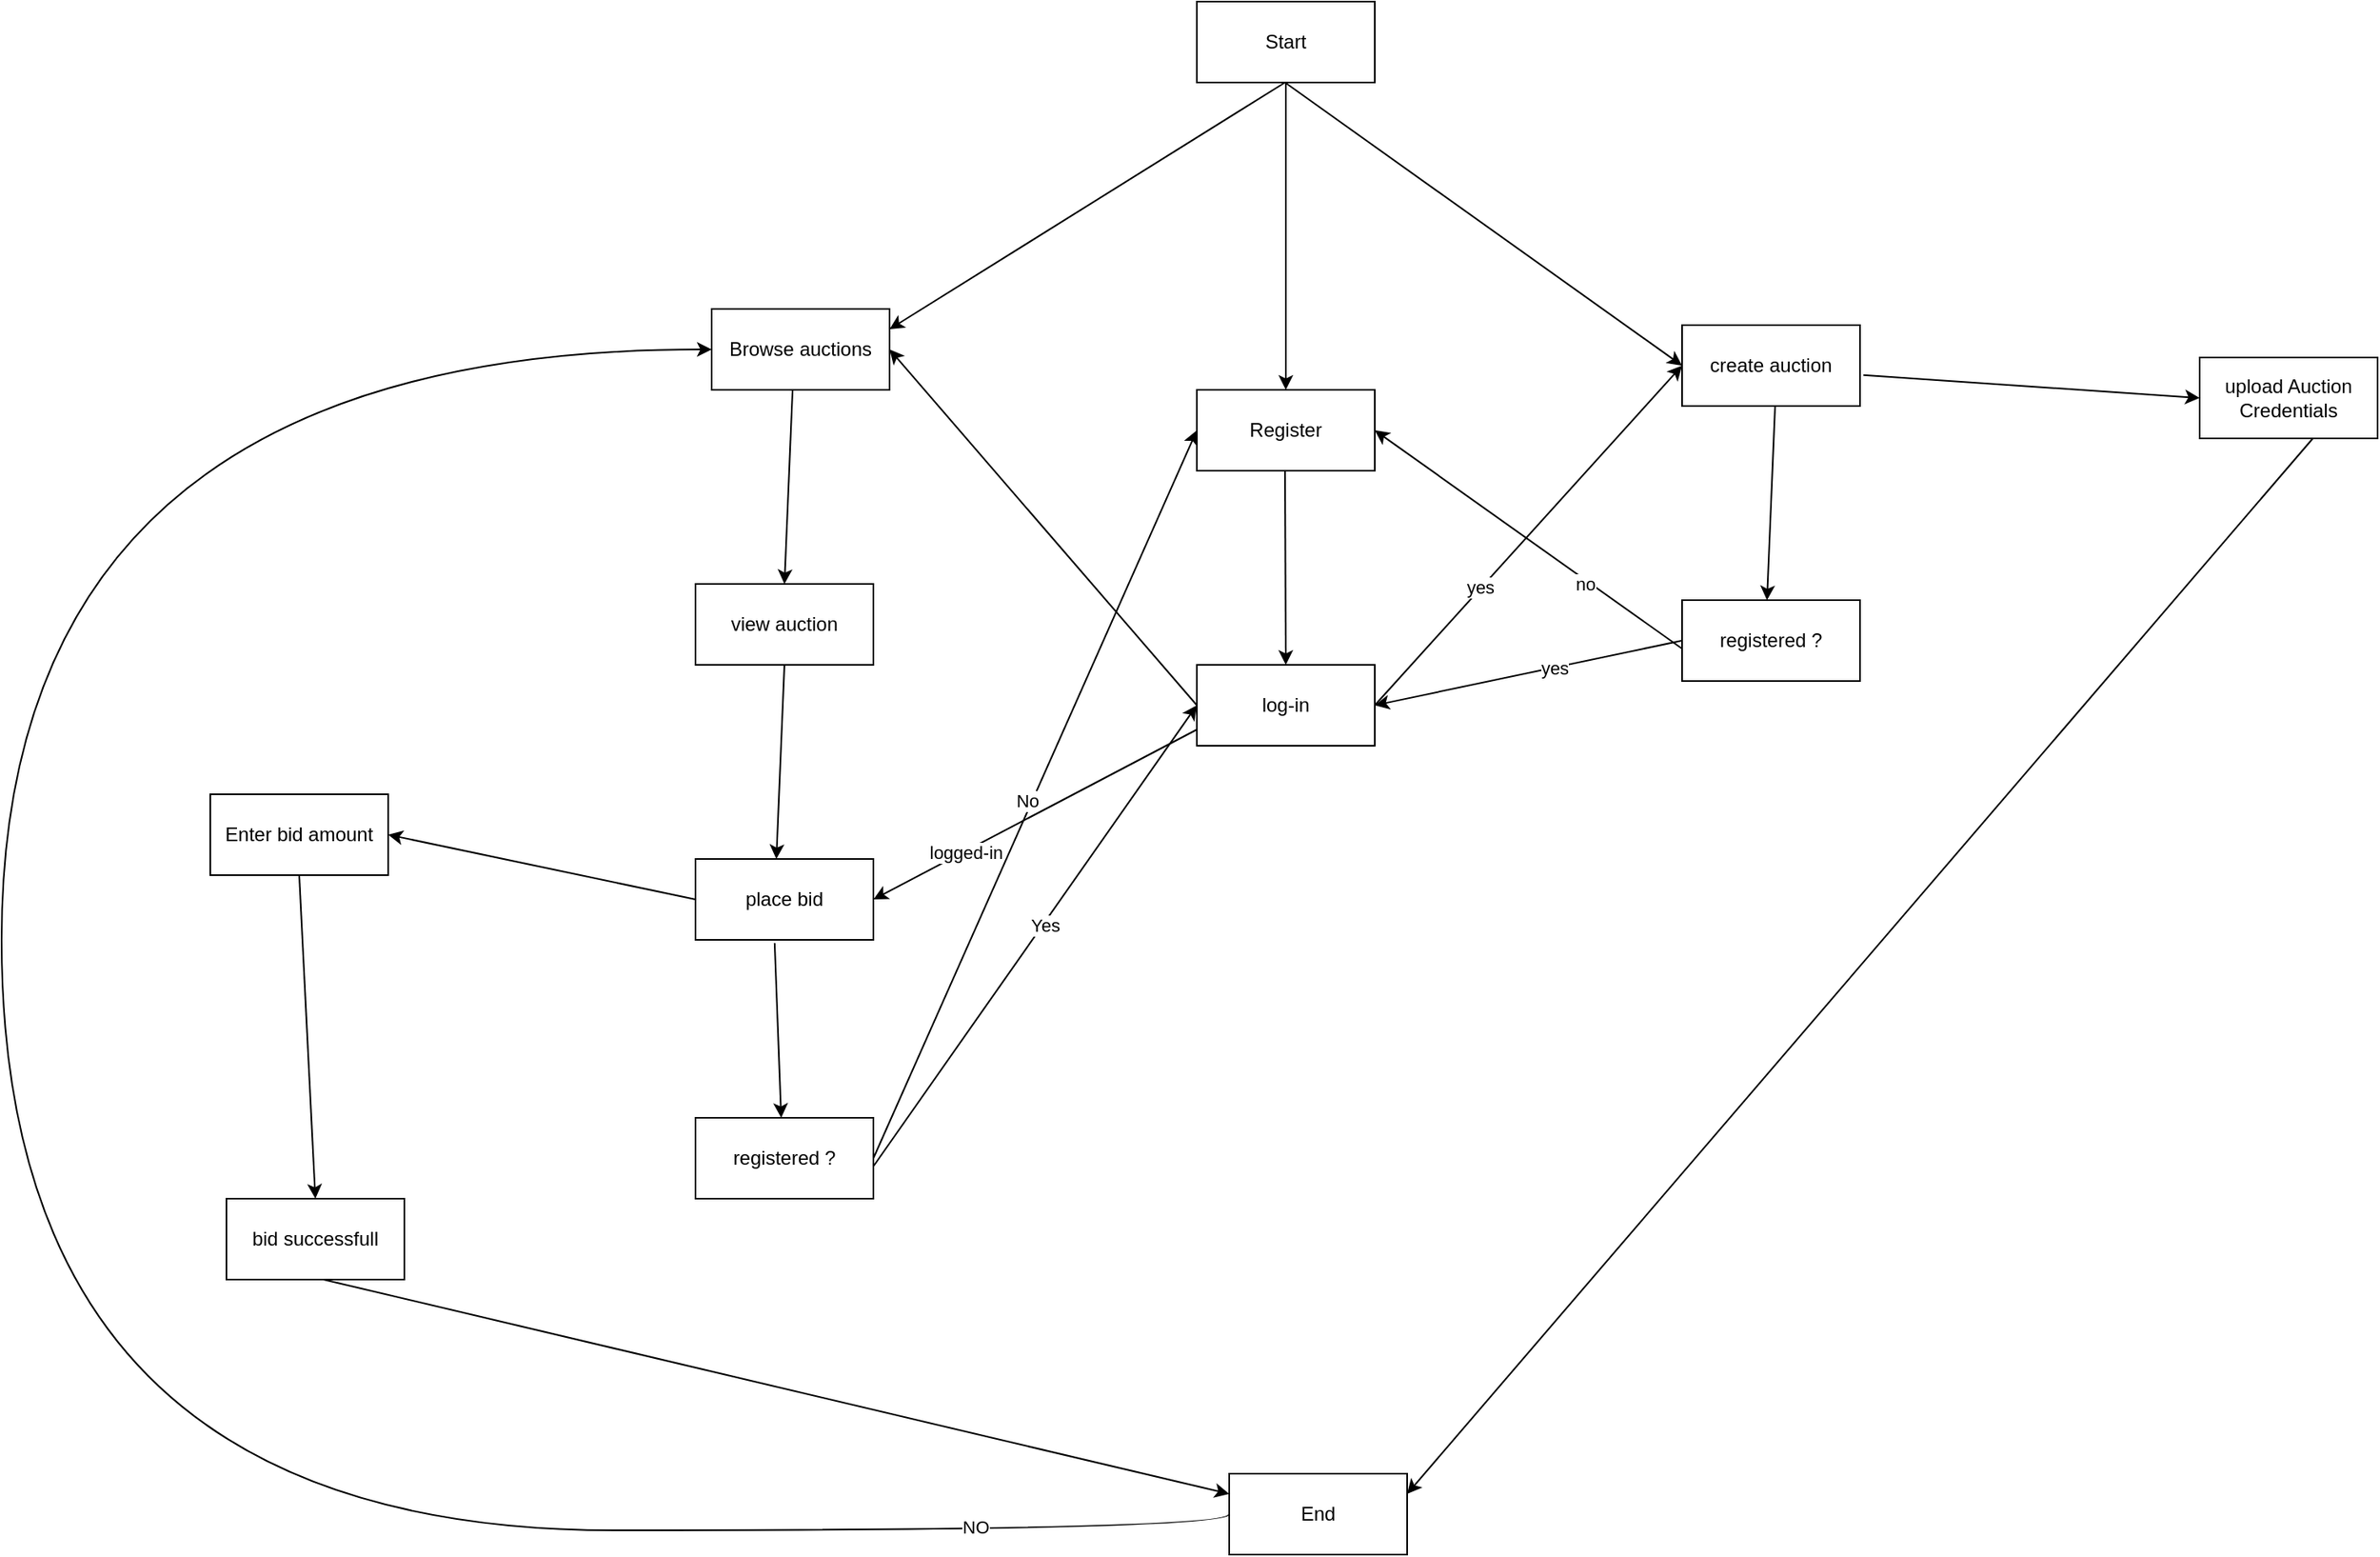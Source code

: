 <mxfile version="25.0.2">
  <diagram name="Page-1" id="JVV8FvGdfJ92K8hXjxLb">
    <mxGraphModel dx="2097" dy="727" grid="1" gridSize="10" guides="1" tooltips="1" connect="1" arrows="1" fold="1" page="1" pageScale="1" pageWidth="850" pageHeight="1100" math="0" shadow="0">
      <root>
        <mxCell id="0" />
        <mxCell id="1" parent="0" />
        <mxCell id="XJgKwLNg900iP1AXMuJT-2" value="Start" style="html=1;whiteSpace=wrap;" vertex="1" parent="1">
          <mxGeometry x="390" y="10" width="110" height="50" as="geometry" />
        </mxCell>
        <mxCell id="XJgKwLNg900iP1AXMuJT-3" value="registered ?" style="html=1;whiteSpace=wrap;" vertex="1" parent="1">
          <mxGeometry x="690" y="380" width="110" height="50" as="geometry" />
        </mxCell>
        <mxCell id="XJgKwLNg900iP1AXMuJT-4" value="Browse auctions" style="html=1;whiteSpace=wrap;" vertex="1" parent="1">
          <mxGeometry x="90" y="200" width="110" height="50" as="geometry" />
        </mxCell>
        <mxCell id="XJgKwLNg900iP1AXMuJT-5" value="create auction" style="html=1;whiteSpace=wrap;" vertex="1" parent="1">
          <mxGeometry x="690" y="210" width="110" height="50" as="geometry" />
        </mxCell>
        <mxCell id="XJgKwLNg900iP1AXMuJT-6" value="place bid" style="html=1;whiteSpace=wrap;" vertex="1" parent="1">
          <mxGeometry x="80" y="540" width="110" height="50" as="geometry" />
        </mxCell>
        <mxCell id="XJgKwLNg900iP1AXMuJT-7" value="log-in" style="html=1;whiteSpace=wrap;" vertex="1" parent="1">
          <mxGeometry x="390" y="420" width="110" height="50" as="geometry" />
        </mxCell>
        <mxCell id="XJgKwLNg900iP1AXMuJT-8" value="Register" style="html=1;whiteSpace=wrap;" vertex="1" parent="1">
          <mxGeometry x="390" y="250" width="110" height="50" as="geometry" />
        </mxCell>
        <mxCell id="XJgKwLNg900iP1AXMuJT-9" value="upload Auction Credentials" style="html=1;whiteSpace=wrap;" vertex="1" parent="1">
          <mxGeometry x="1010" y="230" width="110" height="50" as="geometry" />
        </mxCell>
        <mxCell id="XJgKwLNg900iP1AXMuJT-10" value="registered ?" style="html=1;whiteSpace=wrap;" vertex="1" parent="1">
          <mxGeometry x="80" y="700" width="110" height="50" as="geometry" />
        </mxCell>
        <mxCell id="XJgKwLNg900iP1AXMuJT-12" value="Enter bid amount" style="html=1;whiteSpace=wrap;" vertex="1" parent="1">
          <mxGeometry x="-220" y="500" width="110" height="50" as="geometry" />
        </mxCell>
        <mxCell id="XJgKwLNg900iP1AXMuJT-13" value="bid successfull" style="html=1;whiteSpace=wrap;" vertex="1" parent="1">
          <mxGeometry x="-210" y="750" width="110" height="50" as="geometry" />
        </mxCell>
        <mxCell id="XJgKwLNg900iP1AXMuJT-14" value="view auction" style="html=1;whiteSpace=wrap;" vertex="1" parent="1">
          <mxGeometry x="80" y="370" width="110" height="50" as="geometry" />
        </mxCell>
        <mxCell id="XJgKwLNg900iP1AXMuJT-15" value="End" style="html=1;whiteSpace=wrap;" vertex="1" parent="1">
          <mxGeometry x="410" y="920" width="110" height="50" as="geometry" />
        </mxCell>
        <mxCell id="XJgKwLNg900iP1AXMuJT-16" value="" style="endArrow=classic;html=1;rounded=0;exitX=0.5;exitY=1;exitDx=0;exitDy=0;entryX=0.5;entryY=0;entryDx=0;entryDy=0;" edge="1" parent="1" source="XJgKwLNg900iP1AXMuJT-2" target="XJgKwLNg900iP1AXMuJT-8">
          <mxGeometry width="50" height="50" relative="1" as="geometry">
            <mxPoint x="450" y="190" as="sourcePoint" />
            <mxPoint x="500" y="140" as="targetPoint" />
          </mxGeometry>
        </mxCell>
        <mxCell id="XJgKwLNg900iP1AXMuJT-17" value="" style="endArrow=classic;html=1;rounded=0;exitX=1;exitY=0.5;exitDx=0;exitDy=0;entryX=0;entryY=0.5;entryDx=0;entryDy=0;" edge="1" parent="1" source="XJgKwLNg900iP1AXMuJT-7" target="XJgKwLNg900iP1AXMuJT-5">
          <mxGeometry width="50" height="50" relative="1" as="geometry">
            <mxPoint x="570" y="300" as="sourcePoint" />
            <mxPoint x="570" y="490" as="targetPoint" />
          </mxGeometry>
        </mxCell>
        <mxCell id="XJgKwLNg900iP1AXMuJT-28" value="yes" style="edgeLabel;html=1;align=center;verticalAlign=middle;resizable=0;points=[];" vertex="1" connectable="0" parent="XJgKwLNg900iP1AXMuJT-17">
          <mxGeometry x="-0.31" y="1" relative="1" as="geometry">
            <mxPoint as="offset" />
          </mxGeometry>
        </mxCell>
        <mxCell id="XJgKwLNg900iP1AXMuJT-18" value="" style="endArrow=classic;html=1;rounded=0;exitX=0;exitY=0.5;exitDx=0;exitDy=0;entryX=1;entryY=0.5;entryDx=0;entryDy=0;" edge="1" parent="1" source="XJgKwLNg900iP1AXMuJT-7" target="XJgKwLNg900iP1AXMuJT-4">
          <mxGeometry width="50" height="50" relative="1" as="geometry">
            <mxPoint x="220" y="370" as="sourcePoint" />
            <mxPoint x="410" y="330" as="targetPoint" />
          </mxGeometry>
        </mxCell>
        <mxCell id="XJgKwLNg900iP1AXMuJT-19" value="" style="endArrow=classic;html=1;rounded=0;exitX=0.455;exitY=1;exitDx=0;exitDy=0;entryX=0.5;entryY=0;entryDx=0;entryDy=0;exitPerimeter=0;" edge="1" parent="1" source="XJgKwLNg900iP1AXMuJT-4" target="XJgKwLNg900iP1AXMuJT-14">
          <mxGeometry width="50" height="50" relative="1" as="geometry">
            <mxPoint x="134.5" y="240" as="sourcePoint" />
            <mxPoint x="134.5" y="430" as="targetPoint" />
          </mxGeometry>
        </mxCell>
        <mxCell id="XJgKwLNg900iP1AXMuJT-20" value="" style="endArrow=classic;html=1;rounded=0;exitX=0.455;exitY=1;exitDx=0;exitDy=0;entryX=0.5;entryY=0;entryDx=0;entryDy=0;exitPerimeter=0;" edge="1" parent="1">
          <mxGeometry width="50" height="50" relative="1" as="geometry">
            <mxPoint x="747.5" y="260" as="sourcePoint" />
            <mxPoint x="742.5" y="380" as="targetPoint" />
          </mxGeometry>
        </mxCell>
        <mxCell id="XJgKwLNg900iP1AXMuJT-21" value="" style="endArrow=classic;html=1;rounded=0;exitX=0.5;exitY=1;exitDx=0;exitDy=0;" edge="1" parent="1">
          <mxGeometry width="50" height="50" relative="1" as="geometry">
            <mxPoint x="444.5" y="300" as="sourcePoint" />
            <mxPoint x="445" y="420" as="targetPoint" />
          </mxGeometry>
        </mxCell>
        <mxCell id="XJgKwLNg900iP1AXMuJT-22" value="" style="endArrow=classic;html=1;rounded=0;exitX=0.5;exitY=1;exitDx=0;exitDy=0;entryX=1;entryY=0.25;entryDx=0;entryDy=0;" edge="1" parent="1" target="XJgKwLNg900iP1AXMuJT-4">
          <mxGeometry width="50" height="50" relative="1" as="geometry">
            <mxPoint x="444.5" y="60" as="sourcePoint" />
            <mxPoint x="444.5" y="250" as="targetPoint" />
          </mxGeometry>
        </mxCell>
        <mxCell id="XJgKwLNg900iP1AXMuJT-23" value="" style="endArrow=classic;html=1;rounded=0;exitX=0.5;exitY=1;exitDx=0;exitDy=0;entryX=0;entryY=0.5;entryDx=0;entryDy=0;" edge="1" parent="1" target="XJgKwLNg900iP1AXMuJT-5">
          <mxGeometry width="50" height="50" relative="1" as="geometry">
            <mxPoint x="444.5" y="60" as="sourcePoint" />
            <mxPoint x="444.5" y="250" as="targetPoint" />
          </mxGeometry>
        </mxCell>
        <mxCell id="XJgKwLNg900iP1AXMuJT-24" value="" style="endArrow=classic;html=1;rounded=0;exitX=0;exitY=0.5;exitDx=0;exitDy=0;entryX=1;entryY=0.5;entryDx=0;entryDy=0;" edge="1" parent="1" source="XJgKwLNg900iP1AXMuJT-3" target="XJgKwLNg900iP1AXMuJT-7">
          <mxGeometry width="50" height="50" relative="1" as="geometry">
            <mxPoint x="705" y="470" as="sourcePoint" />
            <mxPoint x="700" y="590" as="targetPoint" />
          </mxGeometry>
        </mxCell>
        <mxCell id="XJgKwLNg900iP1AXMuJT-26" value="yes" style="edgeLabel;html=1;align=center;verticalAlign=middle;resizable=0;points=[];" vertex="1" connectable="0" parent="XJgKwLNg900iP1AXMuJT-24">
          <mxGeometry x="-0.168" relative="1" as="geometry">
            <mxPoint as="offset" />
          </mxGeometry>
        </mxCell>
        <mxCell id="XJgKwLNg900iP1AXMuJT-25" value="" style="endArrow=classic;html=1;rounded=0;exitX=0;exitY=0.5;exitDx=0;exitDy=0;entryX=1;entryY=0.5;entryDx=0;entryDy=0;" edge="1" parent="1" target="XJgKwLNg900iP1AXMuJT-8">
          <mxGeometry width="50" height="50" relative="1" as="geometry">
            <mxPoint x="690" y="410" as="sourcePoint" />
            <mxPoint x="500" y="450" as="targetPoint" />
          </mxGeometry>
        </mxCell>
        <mxCell id="XJgKwLNg900iP1AXMuJT-27" value="no" style="edgeLabel;html=1;align=center;verticalAlign=middle;resizable=0;points=[];" vertex="1" connectable="0" parent="XJgKwLNg900iP1AXMuJT-25">
          <mxGeometry x="-0.564" y="-1" relative="1" as="geometry">
            <mxPoint x="-19" y="-10" as="offset" />
          </mxGeometry>
        </mxCell>
        <mxCell id="XJgKwLNg900iP1AXMuJT-29" value="" style="endArrow=classic;html=1;rounded=0;exitX=0.455;exitY=1;exitDx=0;exitDy=0;entryX=0.5;entryY=0;entryDx=0;entryDy=0;exitPerimeter=0;" edge="1" parent="1">
          <mxGeometry width="50" height="50" relative="1" as="geometry">
            <mxPoint x="135" y="420" as="sourcePoint" />
            <mxPoint x="130" y="540" as="targetPoint" />
          </mxGeometry>
        </mxCell>
        <mxCell id="XJgKwLNg900iP1AXMuJT-30" value="" style="endArrow=classic;html=1;rounded=0;exitX=0.445;exitY=1.04;exitDx=0;exitDy=0;exitPerimeter=0;" edge="1" parent="1" source="XJgKwLNg900iP1AXMuJT-6">
          <mxGeometry width="50" height="50" relative="1" as="geometry">
            <mxPoint x="137.5" y="590" as="sourcePoint" />
            <mxPoint x="133" y="700" as="targetPoint" />
          </mxGeometry>
        </mxCell>
        <mxCell id="XJgKwLNg900iP1AXMuJT-31" value="" style="endArrow=classic;html=1;rounded=0;exitX=1;exitY=0.5;exitDx=0;exitDy=0;entryX=0;entryY=0.5;entryDx=0;entryDy=0;" edge="1" parent="1" source="XJgKwLNg900iP1AXMuJT-10" target="XJgKwLNg900iP1AXMuJT-8">
          <mxGeometry width="50" height="50" relative="1" as="geometry">
            <mxPoint x="240" y="730" as="sourcePoint" />
            <mxPoint x="244" y="838" as="targetPoint" />
          </mxGeometry>
        </mxCell>
        <mxCell id="XJgKwLNg900iP1AXMuJT-33" value="No" style="edgeLabel;html=1;align=center;verticalAlign=middle;resizable=0;points=[];" vertex="1" connectable="0" parent="XJgKwLNg900iP1AXMuJT-31">
          <mxGeometry x="-0.023" y="3" relative="1" as="geometry">
            <mxPoint as="offset" />
          </mxGeometry>
        </mxCell>
        <mxCell id="XJgKwLNg900iP1AXMuJT-32" value="" style="endArrow=classic;html=1;rounded=0;exitX=1;exitY=0.5;exitDx=0;exitDy=0;entryX=0;entryY=0.5;entryDx=0;entryDy=0;" edge="1" parent="1" target="XJgKwLNg900iP1AXMuJT-7">
          <mxGeometry width="50" height="50" relative="1" as="geometry">
            <mxPoint x="190" y="730" as="sourcePoint" />
            <mxPoint x="390" y="280" as="targetPoint" />
          </mxGeometry>
        </mxCell>
        <mxCell id="XJgKwLNg900iP1AXMuJT-34" value="Yes" style="edgeLabel;html=1;align=center;verticalAlign=middle;resizable=0;points=[];" vertex="1" connectable="0" parent="XJgKwLNg900iP1AXMuJT-32">
          <mxGeometry x="0.05" y="-1" relative="1" as="geometry">
            <mxPoint as="offset" />
          </mxGeometry>
        </mxCell>
        <mxCell id="XJgKwLNg900iP1AXMuJT-35" value="" style="endArrow=classic;html=1;rounded=0;entryX=1;entryY=0.5;entryDx=0;entryDy=0;" edge="1" parent="1" target="XJgKwLNg900iP1AXMuJT-6">
          <mxGeometry width="50" height="50" relative="1" as="geometry">
            <mxPoint x="390" y="460" as="sourcePoint" />
            <mxPoint x="210" y="235" as="targetPoint" />
          </mxGeometry>
        </mxCell>
        <mxCell id="XJgKwLNg900iP1AXMuJT-37" value="logged-in" style="edgeLabel;html=1;align=center;verticalAlign=middle;resizable=0;points=[];" vertex="1" connectable="0" parent="XJgKwLNg900iP1AXMuJT-35">
          <mxGeometry x="0.434" y="1" relative="1" as="geometry">
            <mxPoint as="offset" />
          </mxGeometry>
        </mxCell>
        <mxCell id="XJgKwLNg900iP1AXMuJT-38" value="" style="endArrow=classic;html=1;rounded=0;entryX=1;entryY=0.5;entryDx=0;entryDy=0;exitX=0;exitY=0.5;exitDx=0;exitDy=0;" edge="1" parent="1" source="XJgKwLNg900iP1AXMuJT-6" target="XJgKwLNg900iP1AXMuJT-12">
          <mxGeometry width="50" height="50" relative="1" as="geometry">
            <mxPoint x="30" y="550" as="sourcePoint" />
            <mxPoint x="80" y="500" as="targetPoint" />
          </mxGeometry>
        </mxCell>
        <mxCell id="XJgKwLNg900iP1AXMuJT-39" value="" style="endArrow=classic;html=1;rounded=0;exitX=0.5;exitY=1;exitDx=0;exitDy=0;entryX=0.5;entryY=0;entryDx=0;entryDy=0;" edge="1" parent="1" source="XJgKwLNg900iP1AXMuJT-12" target="XJgKwLNg900iP1AXMuJT-13">
          <mxGeometry width="50" height="50" relative="1" as="geometry">
            <mxPoint x="-160" y="650" as="sourcePoint" />
            <mxPoint x="-110" y="600" as="targetPoint" />
          </mxGeometry>
        </mxCell>
        <mxCell id="XJgKwLNg900iP1AXMuJT-40" value="" style="endArrow=classic;html=1;rounded=0;exitX=0.5;exitY=1;exitDx=0;exitDy=0;entryX=0;entryY=0.25;entryDx=0;entryDy=0;" edge="1" parent="1" target="XJgKwLNg900iP1AXMuJT-15">
          <mxGeometry width="50" height="50" relative="1" as="geometry">
            <mxPoint x="-150" y="800" as="sourcePoint" />
            <mxPoint x="-140" y="1000" as="targetPoint" />
          </mxGeometry>
        </mxCell>
        <mxCell id="XJgKwLNg900iP1AXMuJT-47" value="" style="endArrow=classic;html=1;rounded=0;exitX=0;exitY=0.5;exitDx=0;exitDy=0;edgeStyle=orthogonalEdgeStyle;elbow=vertical;curved=1;entryX=0;entryY=0.5;entryDx=0;entryDy=0;" edge="1" parent="1" source="XJgKwLNg900iP1AXMuJT-15" target="XJgKwLNg900iP1AXMuJT-4">
          <mxGeometry width="50" height="50" relative="1" as="geometry">
            <mxPoint x="320" y="955" as="sourcePoint" />
            <mxPoint x="-350" y="200" as="targetPoint" />
            <Array as="points">
              <mxPoint x="410" y="955" />
              <mxPoint x="-349" y="955" />
              <mxPoint x="-349" y="225" />
            </Array>
          </mxGeometry>
        </mxCell>
        <mxCell id="XJgKwLNg900iP1AXMuJT-50" value="NO" style="edgeLabel;html=1;align=center;verticalAlign=middle;resizable=0;points=[];" vertex="1" connectable="0" parent="XJgKwLNg900iP1AXMuJT-47">
          <mxGeometry x="-0.827" y="-2" relative="1" as="geometry">
            <mxPoint as="offset" />
          </mxGeometry>
        </mxCell>
        <mxCell id="XJgKwLNg900iP1AXMuJT-54" value="" style="endArrow=classic;html=1;rounded=0;exitX=1.019;exitY=0.617;exitDx=0;exitDy=0;exitPerimeter=0;entryX=0;entryY=0.5;entryDx=0;entryDy=0;" edge="1" parent="1" source="XJgKwLNg900iP1AXMuJT-5" target="XJgKwLNg900iP1AXMuJT-9">
          <mxGeometry width="50" height="50" relative="1" as="geometry">
            <mxPoint x="870" y="240" as="sourcePoint" />
            <mxPoint x="870.5" y="360" as="targetPoint" />
          </mxGeometry>
        </mxCell>
        <mxCell id="XJgKwLNg900iP1AXMuJT-55" value="" style="endArrow=classic;html=1;rounded=0;exitX=0.5;exitY=1;exitDx=0;exitDy=0;entryX=1;entryY=0.25;entryDx=0;entryDy=0;" edge="1" parent="1" target="XJgKwLNg900iP1AXMuJT-15">
          <mxGeometry width="50" height="50" relative="1" as="geometry">
            <mxPoint x="1080" y="280" as="sourcePoint" />
            <mxPoint x="1080" y="470" as="targetPoint" />
          </mxGeometry>
        </mxCell>
      </root>
    </mxGraphModel>
  </diagram>
</mxfile>
